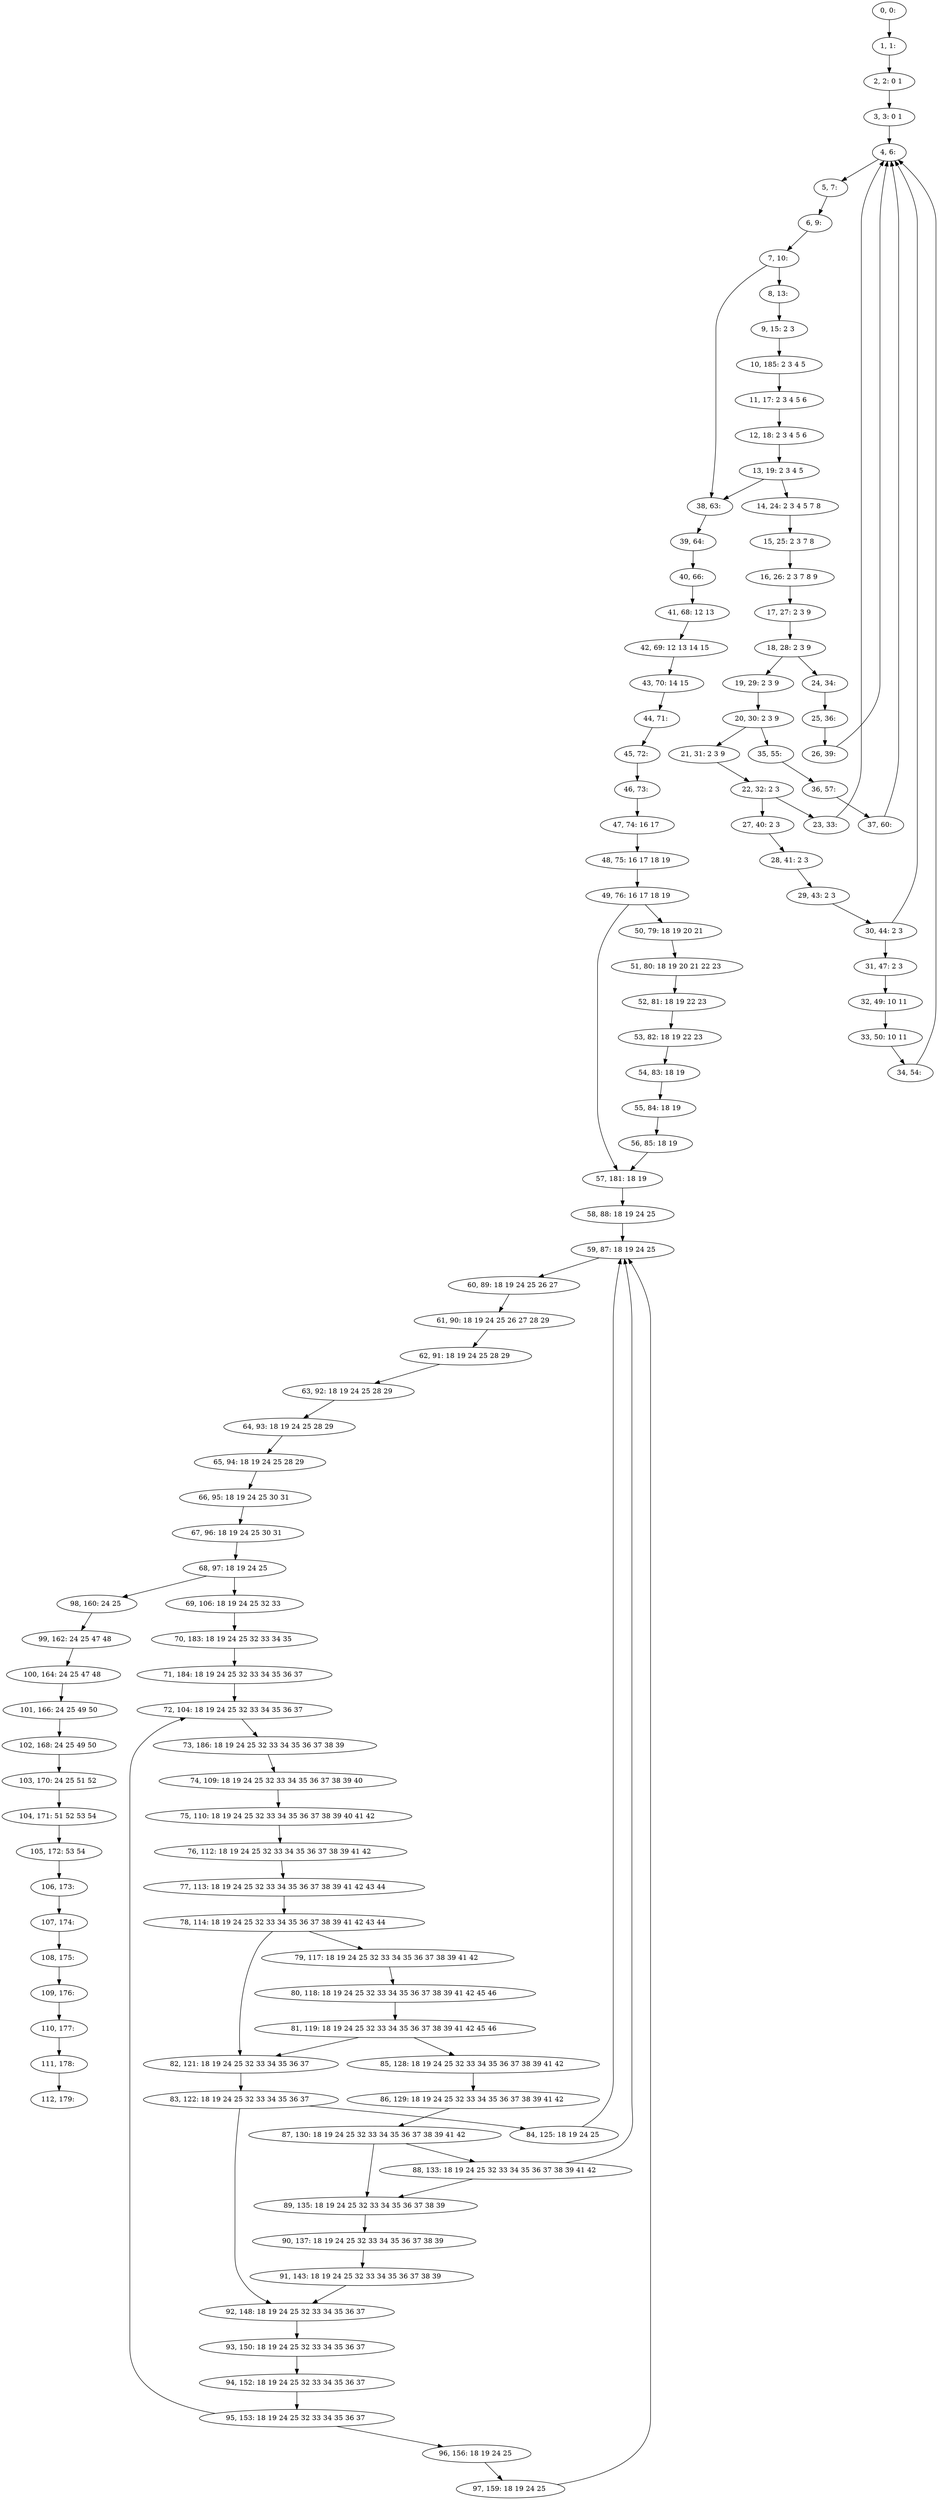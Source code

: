 digraph G {
0[label="0, 0: "];
1[label="1, 1: "];
2[label="2, 2: 0 1 "];
3[label="3, 3: 0 1 "];
4[label="4, 6: "];
5[label="5, 7: "];
6[label="6, 9: "];
7[label="7, 10: "];
8[label="8, 13: "];
9[label="9, 15: 2 3 "];
10[label="10, 185: 2 3 4 5 "];
11[label="11, 17: 2 3 4 5 6 "];
12[label="12, 18: 2 3 4 5 6 "];
13[label="13, 19: 2 3 4 5 "];
14[label="14, 24: 2 3 4 5 7 8 "];
15[label="15, 25: 2 3 7 8 "];
16[label="16, 26: 2 3 7 8 9 "];
17[label="17, 27: 2 3 9 "];
18[label="18, 28: 2 3 9 "];
19[label="19, 29: 2 3 9 "];
20[label="20, 30: 2 3 9 "];
21[label="21, 31: 2 3 9 "];
22[label="22, 32: 2 3 "];
23[label="23, 33: "];
24[label="24, 34: "];
25[label="25, 36: "];
26[label="26, 39: "];
27[label="27, 40: 2 3 "];
28[label="28, 41: 2 3 "];
29[label="29, 43: 2 3 "];
30[label="30, 44: 2 3 "];
31[label="31, 47: 2 3 "];
32[label="32, 49: 10 11 "];
33[label="33, 50: 10 11 "];
34[label="34, 54: "];
35[label="35, 55: "];
36[label="36, 57: "];
37[label="37, 60: "];
38[label="38, 63: "];
39[label="39, 64: "];
40[label="40, 66: "];
41[label="41, 68: 12 13 "];
42[label="42, 69: 12 13 14 15 "];
43[label="43, 70: 14 15 "];
44[label="44, 71: "];
45[label="45, 72: "];
46[label="46, 73: "];
47[label="47, 74: 16 17 "];
48[label="48, 75: 16 17 18 19 "];
49[label="49, 76: 16 17 18 19 "];
50[label="50, 79: 18 19 20 21 "];
51[label="51, 80: 18 19 20 21 22 23 "];
52[label="52, 81: 18 19 22 23 "];
53[label="53, 82: 18 19 22 23 "];
54[label="54, 83: 18 19 "];
55[label="55, 84: 18 19 "];
56[label="56, 85: 18 19 "];
57[label="57, 181: 18 19 "];
58[label="58, 88: 18 19 24 25 "];
59[label="59, 87: 18 19 24 25 "];
60[label="60, 89: 18 19 24 25 26 27 "];
61[label="61, 90: 18 19 24 25 26 27 28 29 "];
62[label="62, 91: 18 19 24 25 28 29 "];
63[label="63, 92: 18 19 24 25 28 29 "];
64[label="64, 93: 18 19 24 25 28 29 "];
65[label="65, 94: 18 19 24 25 28 29 "];
66[label="66, 95: 18 19 24 25 30 31 "];
67[label="67, 96: 18 19 24 25 30 31 "];
68[label="68, 97: 18 19 24 25 "];
69[label="69, 106: 18 19 24 25 32 33 "];
70[label="70, 183: 18 19 24 25 32 33 34 35 "];
71[label="71, 184: 18 19 24 25 32 33 34 35 36 37 "];
72[label="72, 104: 18 19 24 25 32 33 34 35 36 37 "];
73[label="73, 186: 18 19 24 25 32 33 34 35 36 37 38 39 "];
74[label="74, 109: 18 19 24 25 32 33 34 35 36 37 38 39 40 "];
75[label="75, 110: 18 19 24 25 32 33 34 35 36 37 38 39 40 41 42 "];
76[label="76, 112: 18 19 24 25 32 33 34 35 36 37 38 39 41 42 "];
77[label="77, 113: 18 19 24 25 32 33 34 35 36 37 38 39 41 42 43 44 "];
78[label="78, 114: 18 19 24 25 32 33 34 35 36 37 38 39 41 42 43 44 "];
79[label="79, 117: 18 19 24 25 32 33 34 35 36 37 38 39 41 42 "];
80[label="80, 118: 18 19 24 25 32 33 34 35 36 37 38 39 41 42 45 46 "];
81[label="81, 119: 18 19 24 25 32 33 34 35 36 37 38 39 41 42 45 46 "];
82[label="82, 121: 18 19 24 25 32 33 34 35 36 37 "];
83[label="83, 122: 18 19 24 25 32 33 34 35 36 37 "];
84[label="84, 125: 18 19 24 25 "];
85[label="85, 128: 18 19 24 25 32 33 34 35 36 37 38 39 41 42 "];
86[label="86, 129: 18 19 24 25 32 33 34 35 36 37 38 39 41 42 "];
87[label="87, 130: 18 19 24 25 32 33 34 35 36 37 38 39 41 42 "];
88[label="88, 133: 18 19 24 25 32 33 34 35 36 37 38 39 41 42 "];
89[label="89, 135: 18 19 24 25 32 33 34 35 36 37 38 39 "];
90[label="90, 137: 18 19 24 25 32 33 34 35 36 37 38 39 "];
91[label="91, 143: 18 19 24 25 32 33 34 35 36 37 38 39 "];
92[label="92, 148: 18 19 24 25 32 33 34 35 36 37 "];
93[label="93, 150: 18 19 24 25 32 33 34 35 36 37 "];
94[label="94, 152: 18 19 24 25 32 33 34 35 36 37 "];
95[label="95, 153: 18 19 24 25 32 33 34 35 36 37 "];
96[label="96, 156: 18 19 24 25 "];
97[label="97, 159: 18 19 24 25 "];
98[label="98, 160: 24 25 "];
99[label="99, 162: 24 25 47 48 "];
100[label="100, 164: 24 25 47 48 "];
101[label="101, 166: 24 25 49 50 "];
102[label="102, 168: 24 25 49 50 "];
103[label="103, 170: 24 25 51 52 "];
104[label="104, 171: 51 52 53 54 "];
105[label="105, 172: 53 54 "];
106[label="106, 173: "];
107[label="107, 174: "];
108[label="108, 175: "];
109[label="109, 176: "];
110[label="110, 177: "];
111[label="111, 178: "];
112[label="112, 179: "];
0->1 ;
1->2 ;
2->3 ;
3->4 ;
4->5 ;
5->6 ;
6->7 ;
7->8 ;
7->38 ;
8->9 ;
9->10 ;
10->11 ;
11->12 ;
12->13 ;
13->14 ;
13->38 ;
14->15 ;
15->16 ;
16->17 ;
17->18 ;
18->19 ;
18->24 ;
19->20 ;
20->21 ;
20->35 ;
21->22 ;
22->23 ;
22->27 ;
23->4 ;
24->25 ;
25->26 ;
26->4 ;
27->28 ;
28->29 ;
29->30 ;
30->31 ;
30->4 ;
31->32 ;
32->33 ;
33->34 ;
34->4 ;
35->36 ;
36->37 ;
37->4 ;
38->39 ;
39->40 ;
40->41 ;
41->42 ;
42->43 ;
43->44 ;
44->45 ;
45->46 ;
46->47 ;
47->48 ;
48->49 ;
49->50 ;
49->57 ;
50->51 ;
51->52 ;
52->53 ;
53->54 ;
54->55 ;
55->56 ;
56->57 ;
57->58 ;
58->59 ;
59->60 ;
60->61 ;
61->62 ;
62->63 ;
63->64 ;
64->65 ;
65->66 ;
66->67 ;
67->68 ;
68->69 ;
68->98 ;
69->70 ;
70->71 ;
71->72 ;
72->73 ;
73->74 ;
74->75 ;
75->76 ;
76->77 ;
77->78 ;
78->79 ;
78->82 ;
79->80 ;
80->81 ;
81->82 ;
81->85 ;
82->83 ;
83->84 ;
83->92 ;
84->59 ;
85->86 ;
86->87 ;
87->88 ;
87->89 ;
88->89 ;
88->59 ;
89->90 ;
90->91 ;
91->92 ;
92->93 ;
93->94 ;
94->95 ;
95->96 ;
95->72 ;
96->97 ;
97->59 ;
98->99 ;
99->100 ;
100->101 ;
101->102 ;
102->103 ;
103->104 ;
104->105 ;
105->106 ;
106->107 ;
107->108 ;
108->109 ;
109->110 ;
110->111 ;
111->112 ;
}
